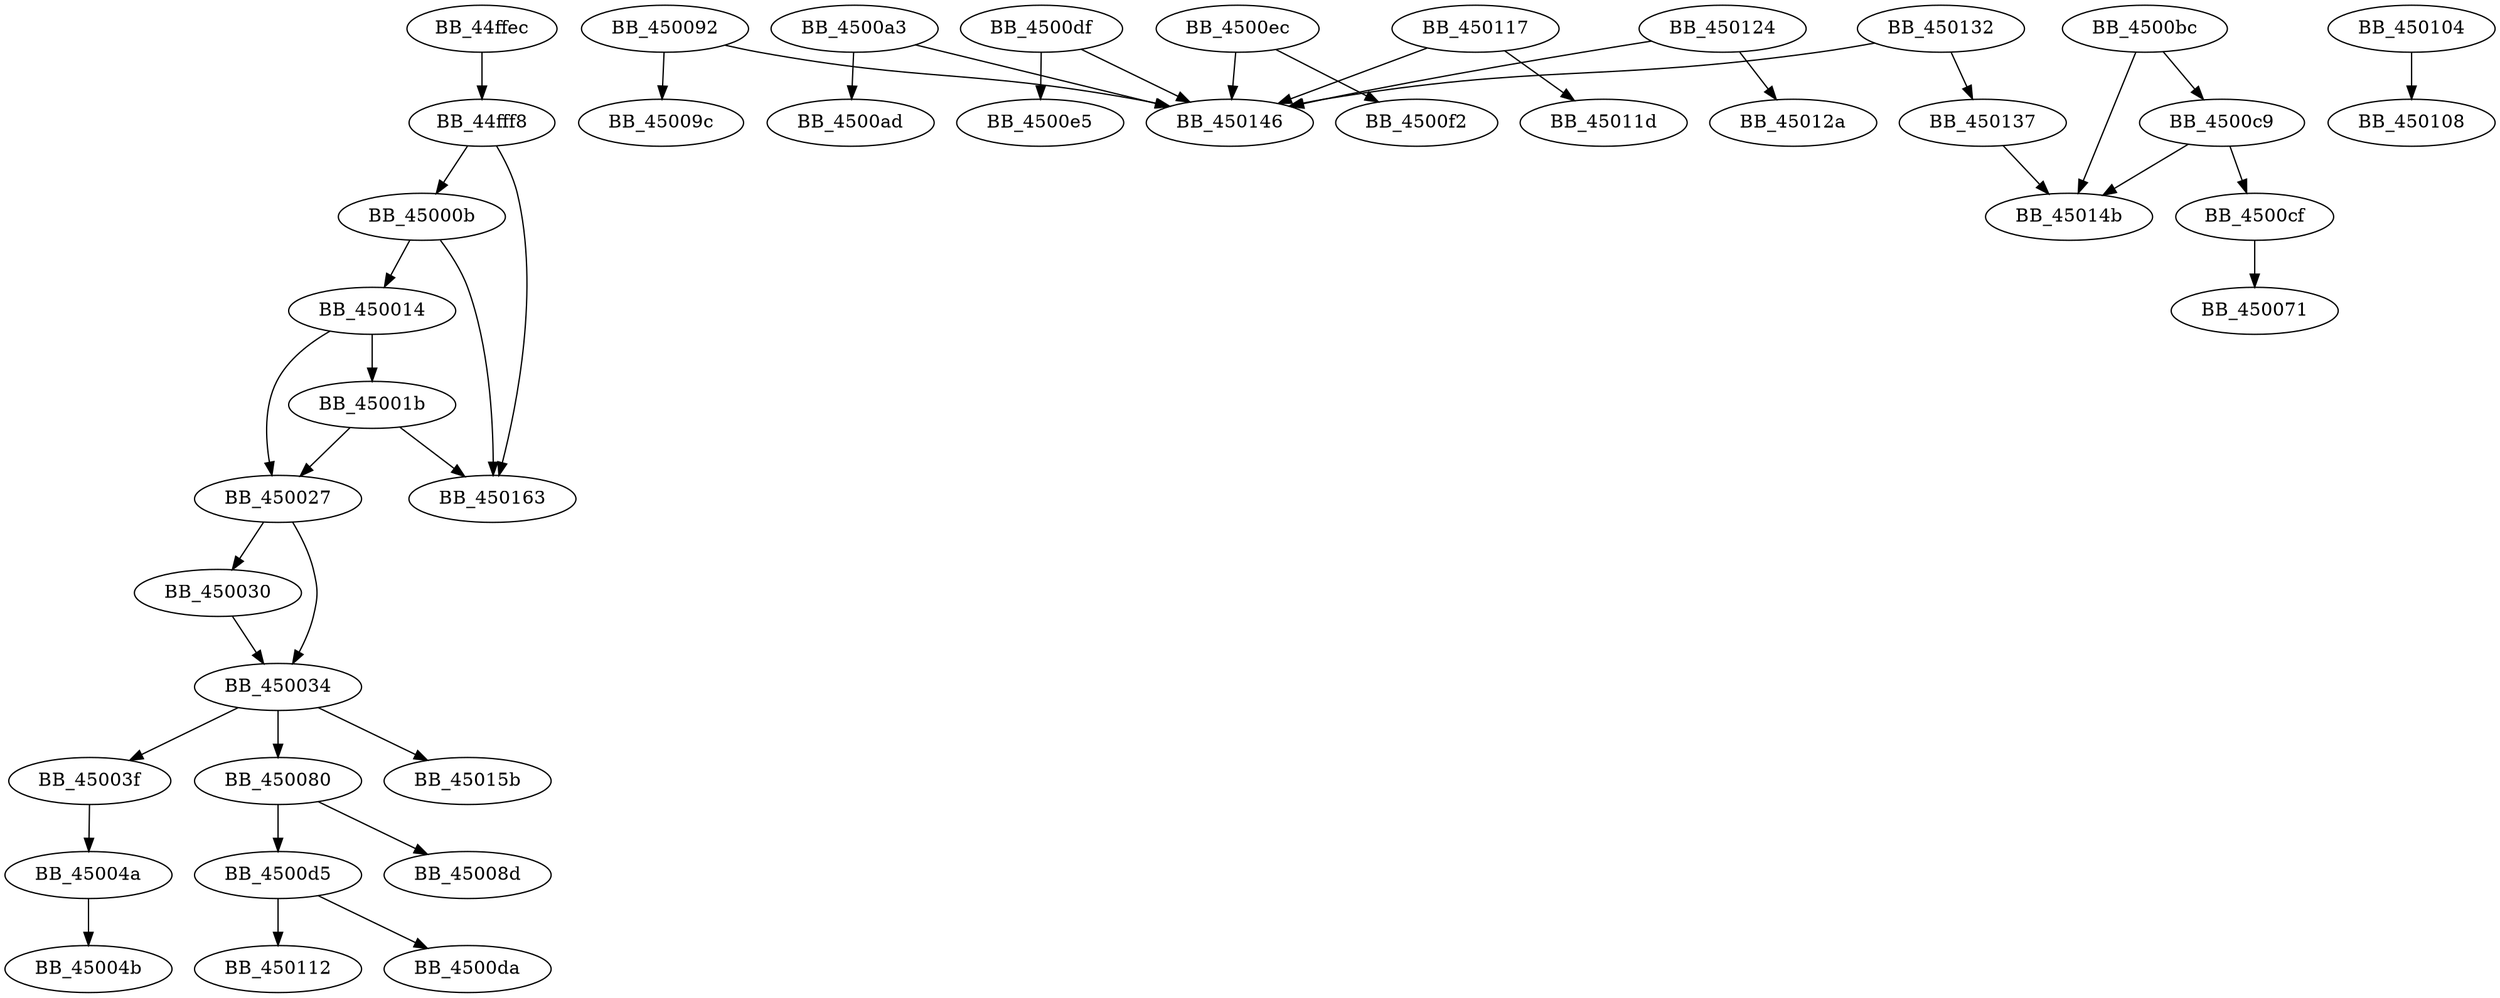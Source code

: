 DiGraph sub_44FFEC{
BB_44ffec->BB_44fff8
BB_44fff8->BB_45000b
BB_44fff8->BB_450163
BB_45000b->BB_450014
BB_45000b->BB_450163
BB_450014->BB_45001b
BB_450014->BB_450027
BB_45001b->BB_450027
BB_45001b->BB_450163
BB_450027->BB_450030
BB_450027->BB_450034
BB_450030->BB_450034
BB_450034->BB_45003f
BB_450034->BB_450080
BB_450034->BB_45015b
BB_45003f->BB_45004a
BB_45004a->BB_45004b
BB_450080->BB_45008d
BB_450080->BB_4500d5
BB_450092->BB_45009c
BB_450092->BB_450146
BB_4500a3->BB_4500ad
BB_4500a3->BB_450146
BB_4500bc->BB_4500c9
BB_4500bc->BB_45014b
BB_4500c9->BB_4500cf
BB_4500c9->BB_45014b
BB_4500cf->BB_450071
BB_4500d5->BB_4500da
BB_4500d5->BB_450112
BB_4500df->BB_4500e5
BB_4500df->BB_450146
BB_4500ec->BB_4500f2
BB_4500ec->BB_450146
BB_450104->BB_450108
BB_450117->BB_45011d
BB_450117->BB_450146
BB_450124->BB_45012a
BB_450124->BB_450146
BB_450132->BB_450137
BB_450132->BB_450146
BB_450137->BB_45014b
}
